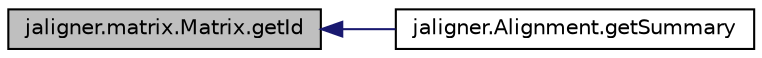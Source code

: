 digraph "jaligner.matrix.Matrix.getId"
{
  edge [fontname="Helvetica",fontsize="10",labelfontname="Helvetica",labelfontsize="10"];
  node [fontname="Helvetica",fontsize="10",shape=record];
  rankdir="LR";
  Node1 [label="jaligner.matrix.Matrix.getId",height=0.2,width=0.4,color="black", fillcolor="grey75", style="filled" fontcolor="black"];
  Node1 -> Node2 [dir="back",color="midnightblue",fontsize="10",style="solid"];
  Node2 [label="jaligner.Alignment.getSummary",height=0.2,width=0.4,color="black", fillcolor="white", style="filled",URL="$classjaligner_1_1_alignment.html#a3d250e0dcf2923a86b99818754e81e98"];
}
